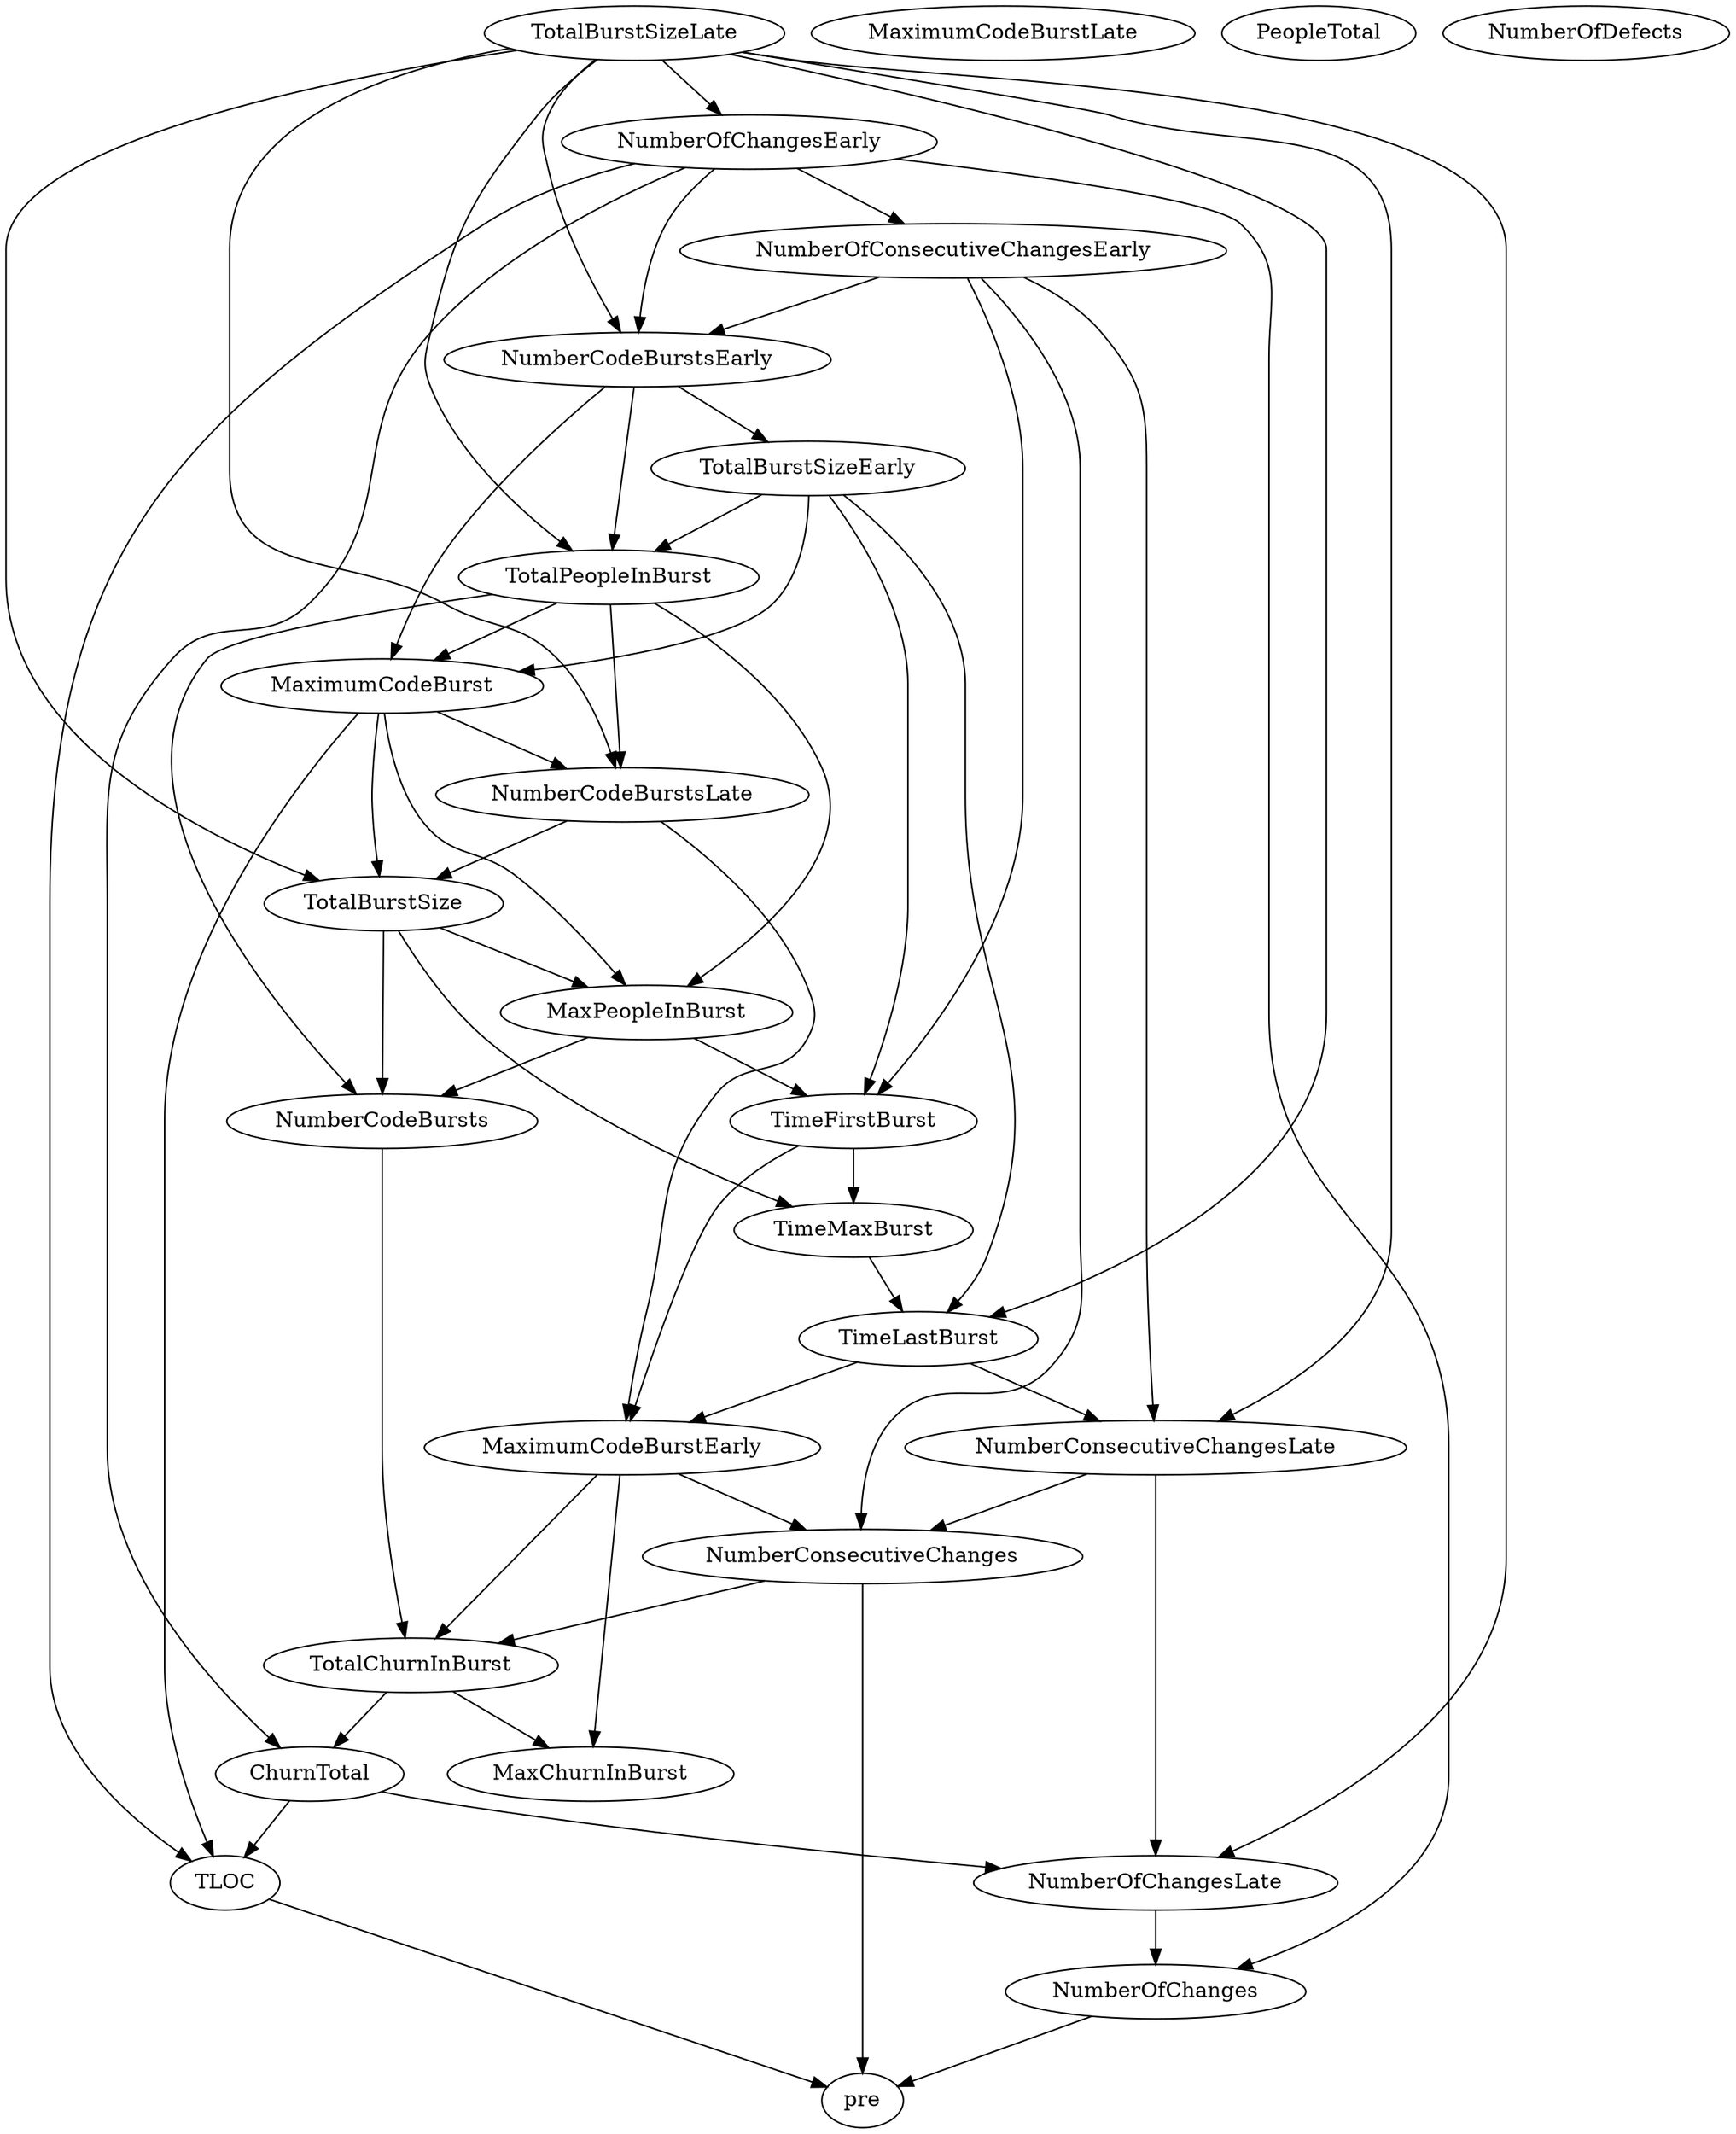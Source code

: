 digraph {
   TotalPeopleInBurst;
   MaximumCodeBurstLate;
   NumberOfChanges;
   MaxPeopleInBurst;
   TotalBurstSizeLate;
   NumberCodeBurstsLate;
   NumberOfChangesLate;
   NumberOfChangesEarly;
   MaxChurnInBurst;
   MaximumCodeBurstEarly;
   NumberCodeBurstsEarly;
   TimeFirstBurst;
   TotalChurnInBurst;
   ChurnTotal;
   MaximumCodeBurst;
   NumberOfConsecutiveChangesEarly;
   NumberConsecutiveChangesLate;
   TotalBurstSizeEarly;
   TotalBurstSize;
   TimeMaxBurst;
   NumberConsecutiveChanges;
   TimeLastBurst;
   NumberCodeBursts;
   PeopleTotal;
   pre;
   NumberOfDefects;
   TLOC;
   TotalPeopleInBurst -> MaxPeopleInBurst;
   TotalPeopleInBurst -> NumberCodeBurstsLate;
   TotalPeopleInBurst -> MaximumCodeBurst;
   TotalPeopleInBurst -> NumberCodeBursts;
   NumberOfChanges -> pre;
   MaxPeopleInBurst -> TimeFirstBurst;
   MaxPeopleInBurst -> NumberCodeBursts;
   TotalBurstSizeLate -> TotalPeopleInBurst;
   TotalBurstSizeLate -> NumberCodeBurstsLate;
   TotalBurstSizeLate -> NumberOfChangesLate;
   TotalBurstSizeLate -> NumberOfChangesEarly;
   TotalBurstSizeLate -> NumberCodeBurstsEarly;
   TotalBurstSizeLate -> NumberConsecutiveChangesLate;
   TotalBurstSizeLate -> TotalBurstSize;
   TotalBurstSizeLate -> TimeLastBurst;
   NumberCodeBurstsLate -> MaximumCodeBurstEarly;
   NumberCodeBurstsLate -> TotalBurstSize;
   NumberOfChangesLate -> NumberOfChanges;
   NumberOfChangesEarly -> NumberOfChanges;
   NumberOfChangesEarly -> NumberCodeBurstsEarly;
   NumberOfChangesEarly -> ChurnTotal;
   NumberOfChangesEarly -> NumberOfConsecutiveChangesEarly;
   NumberOfChangesEarly -> TLOC;
   MaximumCodeBurstEarly -> MaxChurnInBurst;
   MaximumCodeBurstEarly -> TotalChurnInBurst;
   MaximumCodeBurstEarly -> NumberConsecutiveChanges;
   NumberCodeBurstsEarly -> TotalPeopleInBurst;
   NumberCodeBurstsEarly -> MaximumCodeBurst;
   NumberCodeBurstsEarly -> TotalBurstSizeEarly;
   TimeFirstBurst -> MaximumCodeBurstEarly;
   TimeFirstBurst -> TimeMaxBurst;
   TotalChurnInBurst -> MaxChurnInBurst;
   TotalChurnInBurst -> ChurnTotal;
   ChurnTotal -> NumberOfChangesLate;
   ChurnTotal -> TLOC;
   MaximumCodeBurst -> MaxPeopleInBurst;
   MaximumCodeBurst -> NumberCodeBurstsLate;
   MaximumCodeBurst -> TotalBurstSize;
   MaximumCodeBurst -> TLOC;
   NumberOfConsecutiveChangesEarly -> NumberCodeBurstsEarly;
   NumberOfConsecutiveChangesEarly -> TimeFirstBurst;
   NumberOfConsecutiveChangesEarly -> NumberConsecutiveChangesLate;
   NumberOfConsecutiveChangesEarly -> NumberConsecutiveChanges;
   NumberConsecutiveChangesLate -> NumberOfChangesLate;
   NumberConsecutiveChangesLate -> NumberConsecutiveChanges;
   TotalBurstSizeEarly -> TotalPeopleInBurst;
   TotalBurstSizeEarly -> TimeFirstBurst;
   TotalBurstSizeEarly -> MaximumCodeBurst;
   TotalBurstSizeEarly -> TimeLastBurst;
   TotalBurstSize -> MaxPeopleInBurst;
   TotalBurstSize -> TimeMaxBurst;
   TotalBurstSize -> NumberCodeBursts;
   TimeMaxBurst -> TimeLastBurst;
   NumberConsecutiveChanges -> TotalChurnInBurst;
   NumberConsecutiveChanges -> pre;
   TimeLastBurst -> MaximumCodeBurstEarly;
   TimeLastBurst -> NumberConsecutiveChangesLate;
   NumberCodeBursts -> TotalChurnInBurst;
   TLOC -> pre;
}
